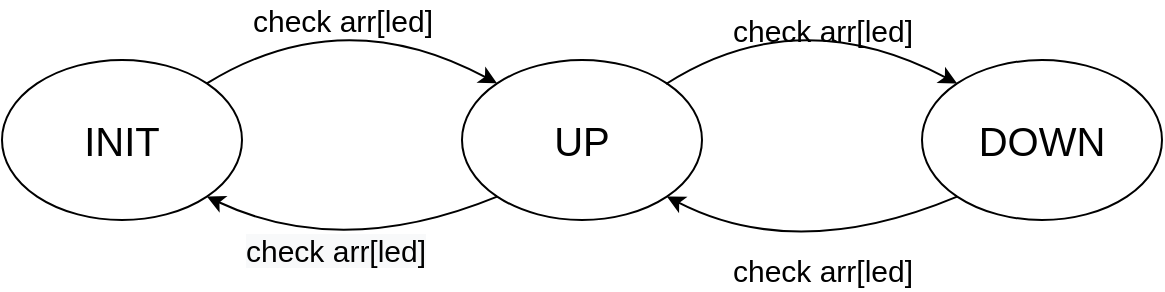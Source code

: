 <mxfile version="14.8.0" type="github">
  <diagram id="2rnhTk_CUh4Y62Cs5DJs" name="Page-1">
    <mxGraphModel dx="1019" dy="519" grid="1" gridSize="10" guides="1" tooltips="1" connect="1" arrows="1" fold="1" page="1" pageScale="1" pageWidth="827" pageHeight="1169" math="0" shadow="0">
      <root>
        <mxCell id="0" />
        <mxCell id="1" parent="0" />
        <mxCell id="J5iCN7HABDpWgJtPhztJ-1" value="&lt;font style=&quot;font-size: 20px&quot;&gt;UP&lt;/font&gt;" style="ellipse;whiteSpace=wrap;html=1;" vertex="1" parent="1">
          <mxGeometry x="370" y="340" width="120" height="80" as="geometry" />
        </mxCell>
        <mxCell id="J5iCN7HABDpWgJtPhztJ-2" value="&lt;font style=&quot;font-size: 20px&quot;&gt;INIT&lt;/font&gt;" style="ellipse;whiteSpace=wrap;html=1;" vertex="1" parent="1">
          <mxGeometry x="140" y="340" width="120" height="80" as="geometry" />
        </mxCell>
        <mxCell id="J5iCN7HABDpWgJtPhztJ-3" value="&lt;font style=&quot;font-size: 20px&quot;&gt;DOWN&lt;/font&gt;" style="ellipse;whiteSpace=wrap;html=1;" vertex="1" parent="1">
          <mxGeometry x="600" y="340" width="120" height="80" as="geometry" />
        </mxCell>
        <mxCell id="J5iCN7HABDpWgJtPhztJ-7" value="" style="endArrow=classic;html=1;entryX=1;entryY=1;entryDx=0;entryDy=0;exitX=0;exitY=1;exitDx=0;exitDy=0;curved=1;" edge="1" parent="1" source="J5iCN7HABDpWgJtPhztJ-1" target="J5iCN7HABDpWgJtPhztJ-2">
          <mxGeometry width="50" height="50" relative="1" as="geometry">
            <mxPoint x="380" y="580" as="sourcePoint" />
            <mxPoint x="270" y="410" as="targetPoint" />
            <Array as="points">
              <mxPoint x="310" y="440" />
            </Array>
          </mxGeometry>
        </mxCell>
        <mxCell id="J5iCN7HABDpWgJtPhztJ-8" value="" style="endArrow=classic;html=1;entryX=1;entryY=1;entryDx=0;entryDy=0;exitX=0;exitY=1;exitDx=0;exitDy=0;curved=1;" edge="1" parent="1" source="J5iCN7HABDpWgJtPhztJ-3" target="J5iCN7HABDpWgJtPhztJ-1">
          <mxGeometry width="50" height="50" relative="1" as="geometry">
            <mxPoint x="580" y="550" as="sourcePoint" />
            <mxPoint x="615.144" y="410.004" as="targetPoint" />
            <Array as="points">
              <mxPoint x="537.57" y="441.72" />
            </Array>
          </mxGeometry>
        </mxCell>
        <mxCell id="J5iCN7HABDpWgJtPhztJ-9" value="" style="endArrow=classic;html=1;exitX=1;exitY=0;exitDx=0;exitDy=0;entryX=0;entryY=0;entryDx=0;entryDy=0;curved=1;" edge="1" parent="1" source="J5iCN7HABDpWgJtPhztJ-2" target="J5iCN7HABDpWgJtPhztJ-1">
          <mxGeometry width="50" height="50" relative="1" as="geometry">
            <mxPoint x="280" y="340" as="sourcePoint" />
            <mxPoint x="330" y="290" as="targetPoint" />
            <Array as="points">
              <mxPoint x="310" y="310" />
            </Array>
          </mxGeometry>
        </mxCell>
        <mxCell id="J5iCN7HABDpWgJtPhztJ-10" value="" style="endArrow=classic;html=1;entryX=0;entryY=0;entryDx=0;entryDy=0;curved=1;" edge="1" parent="1" target="J5iCN7HABDpWgJtPhztJ-3">
          <mxGeometry width="50" height="50" relative="1" as="geometry">
            <mxPoint x="472" y="352" as="sourcePoint" />
            <mxPoint x="615.144" y="351.716" as="targetPoint" />
            <Array as="points">
              <mxPoint x="537.57" y="310" />
            </Array>
          </mxGeometry>
        </mxCell>
        <mxCell id="J5iCN7HABDpWgJtPhztJ-11" value="&lt;font style=&quot;font-size: 15px&quot;&gt;check arr[led]&lt;/font&gt;" style="text;html=1;align=center;verticalAlign=middle;resizable=0;points=[];autosize=1;strokeColor=none;" vertex="1" parent="1">
          <mxGeometry x="255" y="310" width="110" height="20" as="geometry" />
        </mxCell>
        <mxCell id="J5iCN7HABDpWgJtPhztJ-12" value="&lt;font style=&quot;font-size: 15px&quot;&gt;check arr[led]&lt;br&gt;&lt;/font&gt;" style="text;html=1;align=center;verticalAlign=middle;resizable=0;points=[];autosize=1;strokeColor=none;" vertex="1" parent="1">
          <mxGeometry x="495" y="315" width="110" height="20" as="geometry" />
        </mxCell>
        <mxCell id="J5iCN7HABDpWgJtPhztJ-13" value="&lt;font style=&quot;font-size: 15px&quot;&gt;check arr[led]&lt;br&gt;&lt;/font&gt;" style="text;html=1;align=center;verticalAlign=middle;resizable=0;points=[];autosize=1;strokeColor=none;" vertex="1" parent="1">
          <mxGeometry x="495" y="435" width="110" height="20" as="geometry" />
        </mxCell>
        <mxCell id="J5iCN7HABDpWgJtPhztJ-14" value="&lt;span style=&quot;color: rgb(0, 0, 0); font-family: helvetica; font-size: 15px; font-style: normal; font-weight: 400; letter-spacing: normal; text-align: center; text-indent: 0px; text-transform: none; word-spacing: 0px; background-color: rgb(248, 249, 250); display: inline; float: none;&quot;&gt;check arr[led]&lt;/span&gt;" style="text;whiteSpace=wrap;html=1;" vertex="1" parent="1">
          <mxGeometry x="260" y="420" width="120" height="30" as="geometry" />
        </mxCell>
      </root>
    </mxGraphModel>
  </diagram>
</mxfile>
